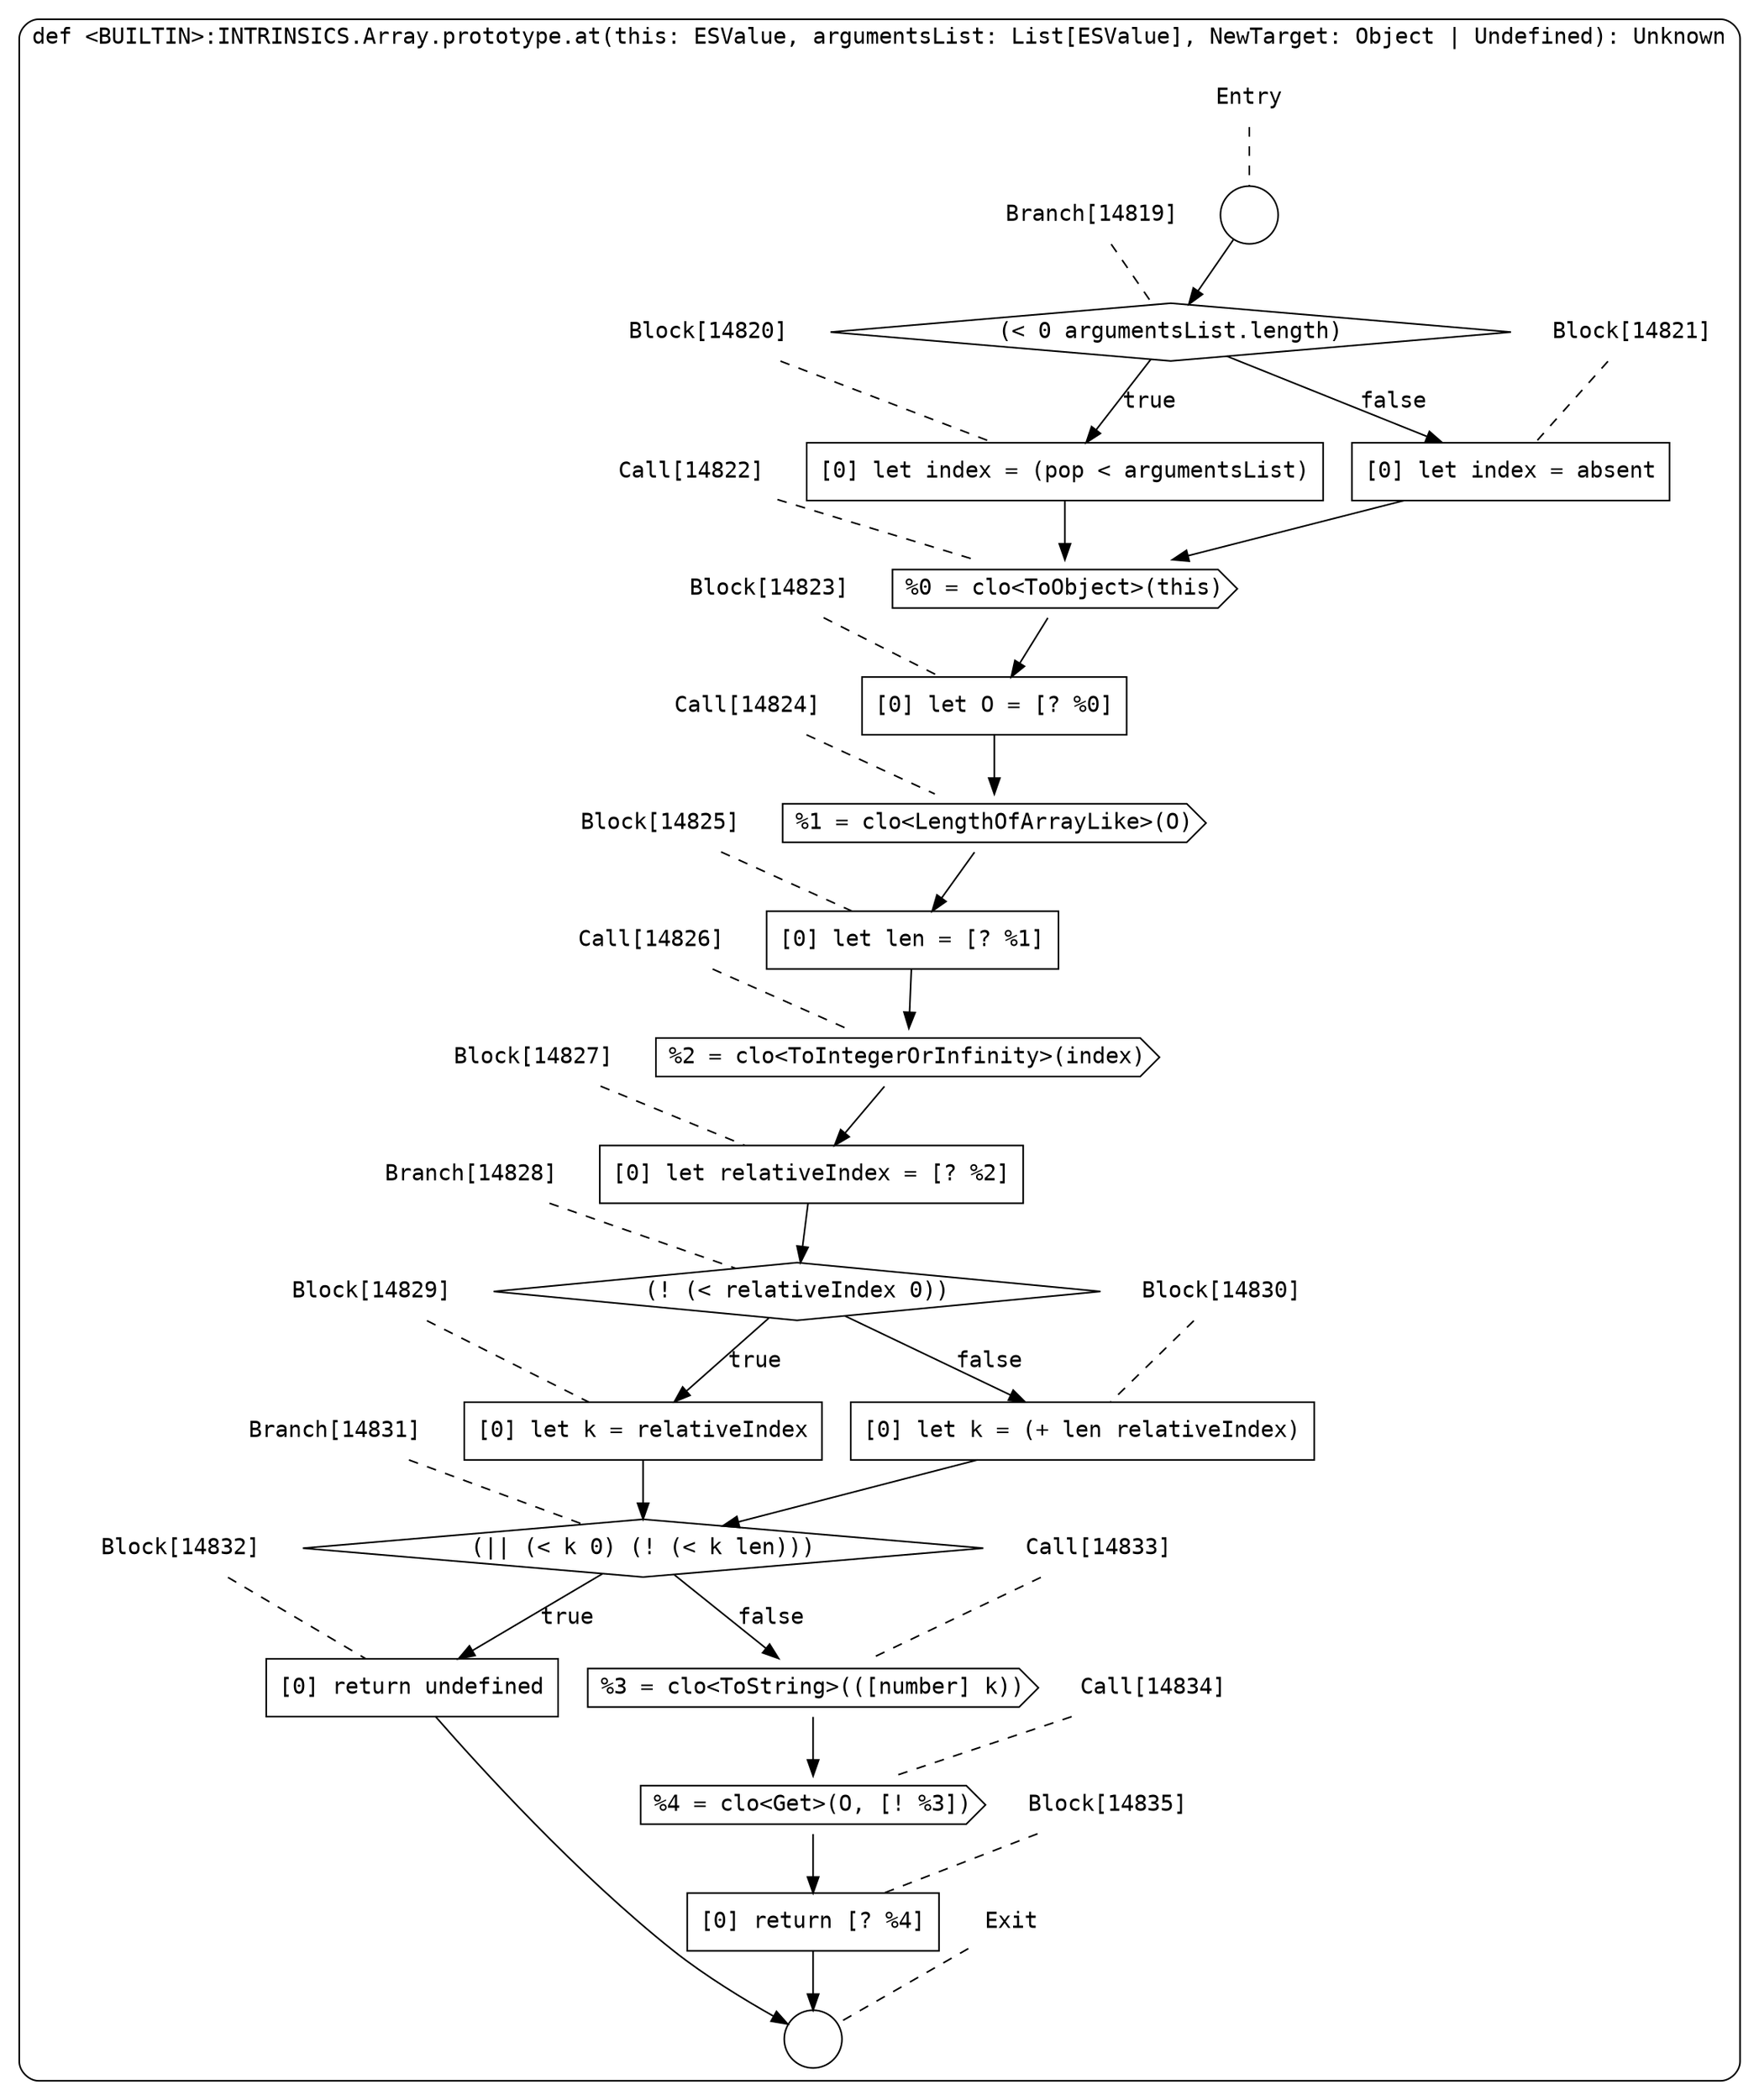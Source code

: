 digraph {
  graph [fontname = "Consolas"]
  node [fontname = "Consolas"]
  edge [fontname = "Consolas"]
  subgraph cluster2344 {
    label = "def <BUILTIN>:INTRINSICS.Array.prototype.at(this: ESValue, argumentsList: List[ESValue], NewTarget: Object | Undefined): Unknown"
    style = rounded
    cluster2344_entry_name [shape=none, label=<<font color="black">Entry</font>>]
    cluster2344_entry_name -> cluster2344_entry [arrowhead=none, color="black", style=dashed]
    cluster2344_entry [shape=circle label=" " color="black" fillcolor="white" style=filled]
    cluster2344_entry -> node14819 [color="black"]
    cluster2344_exit_name [shape=none, label=<<font color="black">Exit</font>>]
    cluster2344_exit_name -> cluster2344_exit [arrowhead=none, color="black", style=dashed]
    cluster2344_exit [shape=circle label=" " color="black" fillcolor="white" style=filled]
    node14819_name [shape=none, label=<<font color="black">Branch[14819]</font>>]
    node14819_name -> node14819 [arrowhead=none, color="black", style=dashed]
    node14819 [shape=diamond, label=<<font color="black">(&lt; 0 argumentsList.length)</font>> color="black" fillcolor="white", style=filled]
    node14819 -> node14820 [label=<<font color="black">true</font>> color="black"]
    node14819 -> node14821 [label=<<font color="black">false</font>> color="black"]
    node14820_name [shape=none, label=<<font color="black">Block[14820]</font>>]
    node14820_name -> node14820 [arrowhead=none, color="black", style=dashed]
    node14820 [shape=box, label=<<font color="black">[0] let index = (pop &lt; argumentsList)<BR ALIGN="LEFT"/></font>> color="black" fillcolor="white", style=filled]
    node14820 -> node14822 [color="black"]
    node14821_name [shape=none, label=<<font color="black">Block[14821]</font>>]
    node14821_name -> node14821 [arrowhead=none, color="black", style=dashed]
    node14821 [shape=box, label=<<font color="black">[0] let index = absent<BR ALIGN="LEFT"/></font>> color="black" fillcolor="white", style=filled]
    node14821 -> node14822 [color="black"]
    node14822_name [shape=none, label=<<font color="black">Call[14822]</font>>]
    node14822_name -> node14822 [arrowhead=none, color="black", style=dashed]
    node14822 [shape=cds, label=<<font color="black">%0 = clo&lt;ToObject&gt;(this)</font>> color="black" fillcolor="white", style=filled]
    node14822 -> node14823 [color="black"]
    node14823_name [shape=none, label=<<font color="black">Block[14823]</font>>]
    node14823_name -> node14823 [arrowhead=none, color="black", style=dashed]
    node14823 [shape=box, label=<<font color="black">[0] let O = [? %0]<BR ALIGN="LEFT"/></font>> color="black" fillcolor="white", style=filled]
    node14823 -> node14824 [color="black"]
    node14824_name [shape=none, label=<<font color="black">Call[14824]</font>>]
    node14824_name -> node14824 [arrowhead=none, color="black", style=dashed]
    node14824 [shape=cds, label=<<font color="black">%1 = clo&lt;LengthOfArrayLike&gt;(O)</font>> color="black" fillcolor="white", style=filled]
    node14824 -> node14825 [color="black"]
    node14825_name [shape=none, label=<<font color="black">Block[14825]</font>>]
    node14825_name -> node14825 [arrowhead=none, color="black", style=dashed]
    node14825 [shape=box, label=<<font color="black">[0] let len = [? %1]<BR ALIGN="LEFT"/></font>> color="black" fillcolor="white", style=filled]
    node14825 -> node14826 [color="black"]
    node14826_name [shape=none, label=<<font color="black">Call[14826]</font>>]
    node14826_name -> node14826 [arrowhead=none, color="black", style=dashed]
    node14826 [shape=cds, label=<<font color="black">%2 = clo&lt;ToIntegerOrInfinity&gt;(index)</font>> color="black" fillcolor="white", style=filled]
    node14826 -> node14827 [color="black"]
    node14827_name [shape=none, label=<<font color="black">Block[14827]</font>>]
    node14827_name -> node14827 [arrowhead=none, color="black", style=dashed]
    node14827 [shape=box, label=<<font color="black">[0] let relativeIndex = [? %2]<BR ALIGN="LEFT"/></font>> color="black" fillcolor="white", style=filled]
    node14827 -> node14828 [color="black"]
    node14828_name [shape=none, label=<<font color="black">Branch[14828]</font>>]
    node14828_name -> node14828 [arrowhead=none, color="black", style=dashed]
    node14828 [shape=diamond, label=<<font color="black">(! (&lt; relativeIndex 0))</font>> color="black" fillcolor="white", style=filled]
    node14828 -> node14829 [label=<<font color="black">true</font>> color="black"]
    node14828 -> node14830 [label=<<font color="black">false</font>> color="black"]
    node14829_name [shape=none, label=<<font color="black">Block[14829]</font>>]
    node14829_name -> node14829 [arrowhead=none, color="black", style=dashed]
    node14829 [shape=box, label=<<font color="black">[0] let k = relativeIndex<BR ALIGN="LEFT"/></font>> color="black" fillcolor="white", style=filled]
    node14829 -> node14831 [color="black"]
    node14830_name [shape=none, label=<<font color="black">Block[14830]</font>>]
    node14830_name -> node14830 [arrowhead=none, color="black", style=dashed]
    node14830 [shape=box, label=<<font color="black">[0] let k = (+ len relativeIndex)<BR ALIGN="LEFT"/></font>> color="black" fillcolor="white", style=filled]
    node14830 -> node14831 [color="black"]
    node14831_name [shape=none, label=<<font color="black">Branch[14831]</font>>]
    node14831_name -> node14831 [arrowhead=none, color="black", style=dashed]
    node14831 [shape=diamond, label=<<font color="black">(|| (&lt; k 0) (! (&lt; k len)))</font>> color="black" fillcolor="white", style=filled]
    node14831 -> node14832 [label=<<font color="black">true</font>> color="black"]
    node14831 -> node14833 [label=<<font color="black">false</font>> color="black"]
    node14832_name [shape=none, label=<<font color="black">Block[14832]</font>>]
    node14832_name -> node14832 [arrowhead=none, color="black", style=dashed]
    node14832 [shape=box, label=<<font color="black">[0] return undefined<BR ALIGN="LEFT"/></font>> color="black" fillcolor="white", style=filled]
    node14832 -> cluster2344_exit [color="black"]
    node14833_name [shape=none, label=<<font color="black">Call[14833]</font>>]
    node14833_name -> node14833 [arrowhead=none, color="black", style=dashed]
    node14833 [shape=cds, label=<<font color="black">%3 = clo&lt;ToString&gt;(([number] k))</font>> color="black" fillcolor="white", style=filled]
    node14833 -> node14834 [color="black"]
    node14834_name [shape=none, label=<<font color="black">Call[14834]</font>>]
    node14834_name -> node14834 [arrowhead=none, color="black", style=dashed]
    node14834 [shape=cds, label=<<font color="black">%4 = clo&lt;Get&gt;(O, [! %3])</font>> color="black" fillcolor="white", style=filled]
    node14834 -> node14835 [color="black"]
    node14835_name [shape=none, label=<<font color="black">Block[14835]</font>>]
    node14835_name -> node14835 [arrowhead=none, color="black", style=dashed]
    node14835 [shape=box, label=<<font color="black">[0] return [? %4]<BR ALIGN="LEFT"/></font>> color="black" fillcolor="white", style=filled]
    node14835 -> cluster2344_exit [color="black"]
  }
}